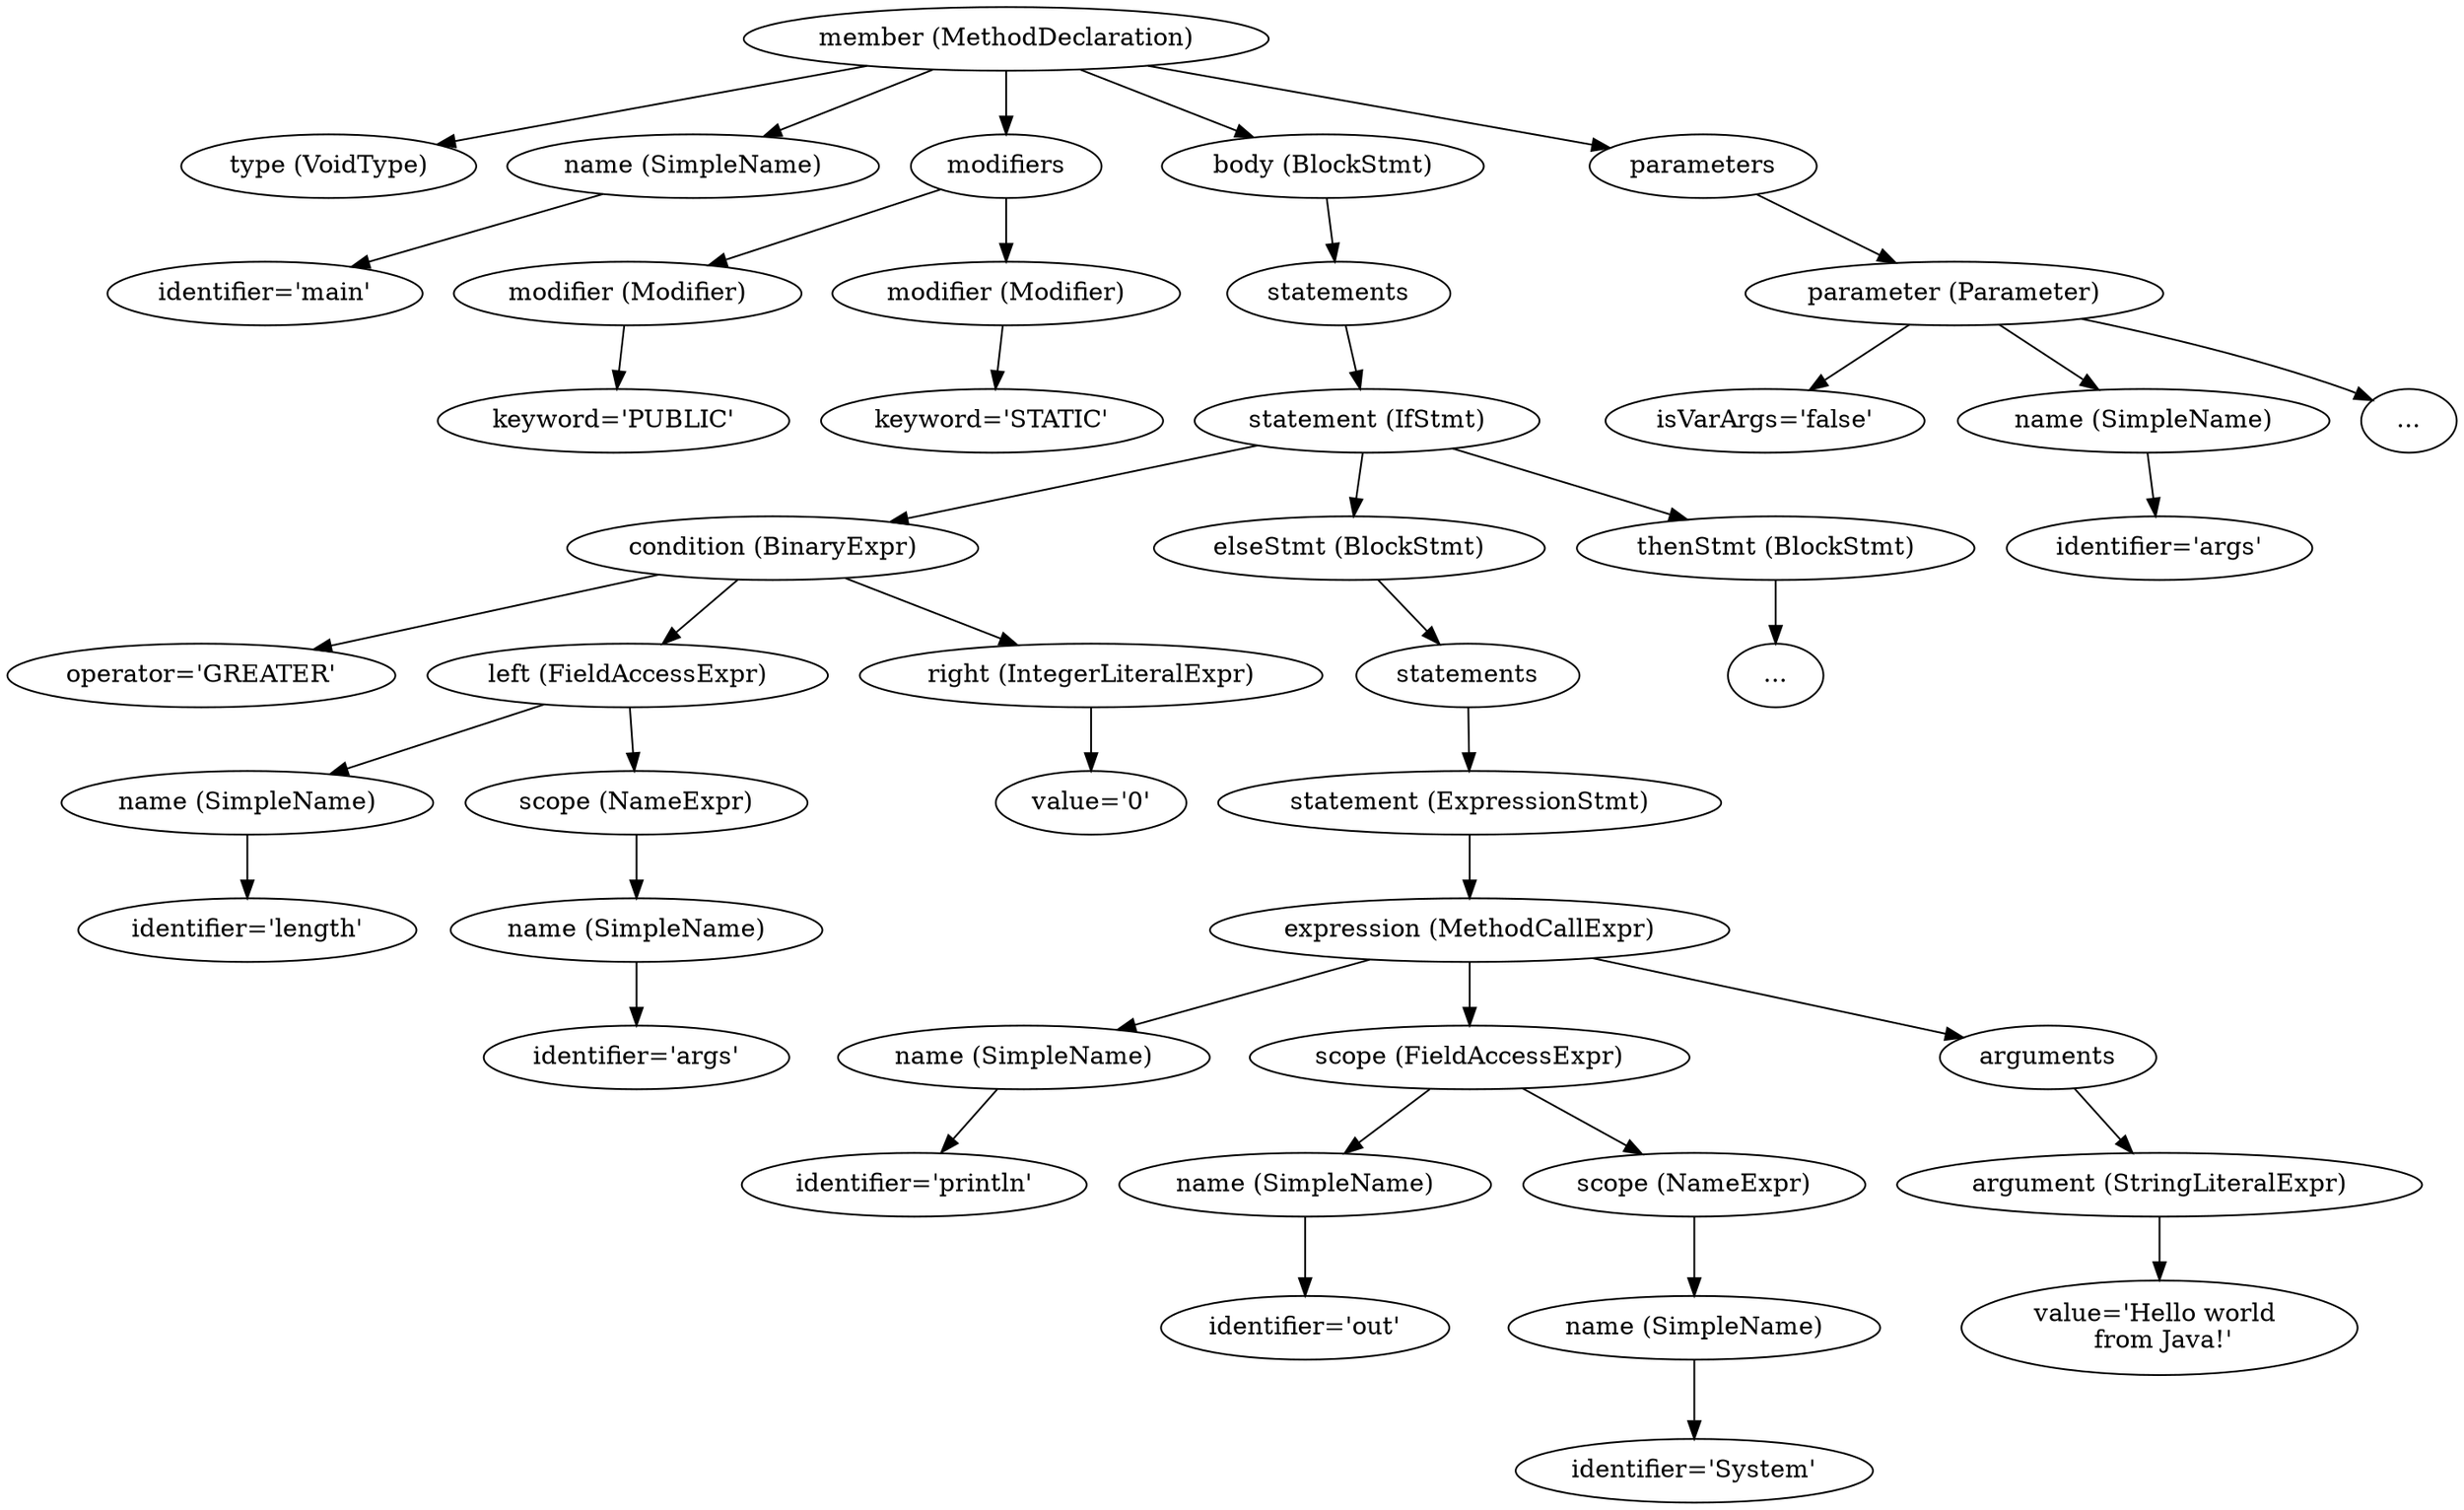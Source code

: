 // This is a Graphviz diagram - AST summarized
digraph {
// n0 [label="root (CompilationUnit)"];
// n1 [label="packageDeclaration (PackageDeclaration)"];
// n0 -> n1;
// n2 [label="name (Name)"];
// n2 [label="..."];
// n1 -> n2;
// n3 [label="identifier='examples'"];
// n2 -> n3;
// n4 [label="qualifier (Name)"];
// n2 -> n4;
// n5 [label="identifier='org'"];
// n4 -> n5;
// n6 [label="imports"];
// n0 -> n6;
// n7 [label="import (ImportDeclaration)"];
// n6 -> n7;
// n8 [label="isAsterisk='false'"];
// n7 -> n8;
// n9 [label="isStatic='false'"];
// n7 -> n9;
// n10 [label="name (Name)"];
// n7 -> n10;
// n11 [label="identifier='Arrays'"];
// n10 -> n11;
// n12 [label="qualifier (Name)"];
// n10 -> n12;
// n13 [label="identifier='util'"];
// n12 -> n13;
// n14 [label="qualifier (Name)"];
// n12 -> n14;
// n15 [label="identifier='java'"];
// n14 -> n15;
// n16 [label="types"];
// n0 -> n16;
// n17 [label="type (ClassOrInterfaceDeclaration)"];
// n16 -> n17;
// n18 [label="isInterface='false'"];
// n17 -> n18;
// n19 [label="name (SimpleName)"];
// n17 -> n19;
// n20 [label="identifier='Main'"];
// n19 -> n20;
// n21 [label="comment (JavadocComment)"];
// n17 -> n21;
// n22 [label="content='* This is a sample .. process.'"];
// n21 -> n22;
// n23 [label="members"];
// n17 -> n23;
n24 [label="member (MethodDeclaration)"];
// n23 -> n24;

n80 [label="type (VoidType)"];
n24 -> n80;
n81 [label="name (SimpleName)"];
n24 -> n81;
n82 [label="identifier='main'"];
n81 -> n82;
n83 [label="modifiers"];
n24 -> n83;
n84 [label="modifier (Modifier)"];
n83 -> n84;
n85 [label="keyword='PUBLIC'"];
n84 -> n85;
n86 [label="modifier (Modifier)"];
n83 -> n86;
n87 [label="keyword='STATIC'"];
n86 -> n87;

n25 [label="body (BlockStmt)"];
n24 -> n25;
n26 [label="statements"];
n25 -> n26;
n27 [label="statement (IfStmt)"];
n26 -> n27;
n28 [label="condition (BinaryExpr)"];
n27 -> n28;
n29 [label="operator='GREATER'"];
n28 -> n29;
n30 [label="left (FieldAccessExpr)"];
n28 -> n30;
n31 [label="name (SimpleName)"];
n30 -> n31;
n32 [label="identifier='length'"];
n31 -> n32;
n33 [label="scope (NameExpr)"];
n30 -> n33;
n34 [label="name (SimpleName)"];
n33 -> n34;
n35 [label="identifier='args'"];
n34 -> n35;
n36 [label="right (IntegerLiteralExpr)"];
n28 -> n36;
n37 [label="value='0'"];
n36 -> n37;
n38 [label="elseStmt (BlockStmt)"];
n27 -> n38;
n39 [label="statements"];
n38 -> n39;
n40 [label="statement (ExpressionStmt)"];
n39 -> n40;
n41 [label="expression (MethodCallExpr)"];
n40 -> n41;
n42 [label="name (SimpleName)"];
n41 -> n42;
n43 [label="identifier='println'"];
n42 -> n43;
n44 [label="scope (FieldAccessExpr)"];
n41 -> n44;
n45 [label="name (SimpleName)"];
n44 -> n45;
n46 [label="identifier='out'"];
n45 -> n46;
n47 [label="scope (NameExpr)"];
n44 -> n47;
n48 [label="name (SimpleName)"];
n47 -> n48;
n49 [label="identifier='System'"];
n48 -> n49;
n50 [label="arguments"];
n41 -> n50;
n51 [label="argument (StringLiteralExpr)"];
n50 -> n51;
n52 [label="value='Hello world \n from Java!'"];
n51 -> n52;
n53 [label="thenStmt (BlockStmt)"];
n27 -> n53;
// n54 [label="statements"];
n54 [label="..."];
n53 -> n54;
// n55 [label="statement (ExpressionStmt)"];
// n54 -> n55;
// n56 [label="expression (MethodCallExpr)"];
// n55 -> n56;
// n57 [label="name (SimpleName)"];
// n56 -> n57;
// n58 [label="identifier='println'"];
// n57 -> n58;
// n59 [label="scope (FieldAccessExpr)"];
// n56 -> n59;
// n60 [label="name (SimpleName)"];
// n59 -> n60;
// n61 [label="identifier='out'"];
// n60 -> n61;
// n62 [label="scope (NameExpr)"];
// n59 -> n62;
// n63 [label="name (SimpleName)"];
// n62 -> n63;
// n64 [label="identifier='System'"];
// n63 -> n64;
// n65 [label="arguments"];
// n56 -> n65;
// n66 [label="argument (BinaryExpr)"];
// n65 -> n66;
// n67 [label="operator='PLUS'"];
// n66 -> n67;
// n68 [label="left (StringLiteralExpr)"];
// n66 -> n68;
// n69 [label="value='Program arguments: '"];
// n68 -> n69;
//n70 [label="right (MethodCallExpr)"];
// n66 -> n70;
// n71 [label="name (SimpleName)"];
// n70 -> n71;
// n72 [label="identifier='toString'"];
// n71 -> n72;
// n73 [label="scope (NameExpr)"];
// n70 -> n73;
// n74 [label="name (SimpleName)"];
// n73 -> n74;
// n75 [label="identifier='Arrays'"];
// n74 -> n75;
// n76 [label="arguments"];
// n70 -> n76;
// n77 [label="argument (NameExpr)"];
// n76 -> n77;
// n78 [label="name (SimpleName)"];
// n77 -> n78;
// n79 [label="identifier='args'"];
// n78 -> n79;

n88 [label="parameters"];
n24 -> n88;
n89 [label="parameter (Parameter)"];
n88 -> n89;
n90 [label="isVarArgs='false'"];
n89 -> n90;
n91 [label="name (SimpleName)"];
n89 -> n91;
n92 [label="identifier='args'"];
n91 -> n92;
// n93 [label="type (ArrayType)"];
n93 [label="..."];
n89 -> n93;
// n94 [label="origin='TYPE'"];
// n93 -> n94;
// n95 [label="componentType (ClassOrInterfaceType)"];
// n93 -> n95;
// n96 [label="name (SimpleName)"];
// n95 -> n96;
// n97 [label="identifier='String'"];
// n96 -> n97;
// n98 [label="modifiers"];
// n17 -> n98;
// n99 [label="modifier (Modifier)"];
// n98 -> n99;
// n100 [label="keyword='PUBLIC'"];
// n99 -> n100;
}